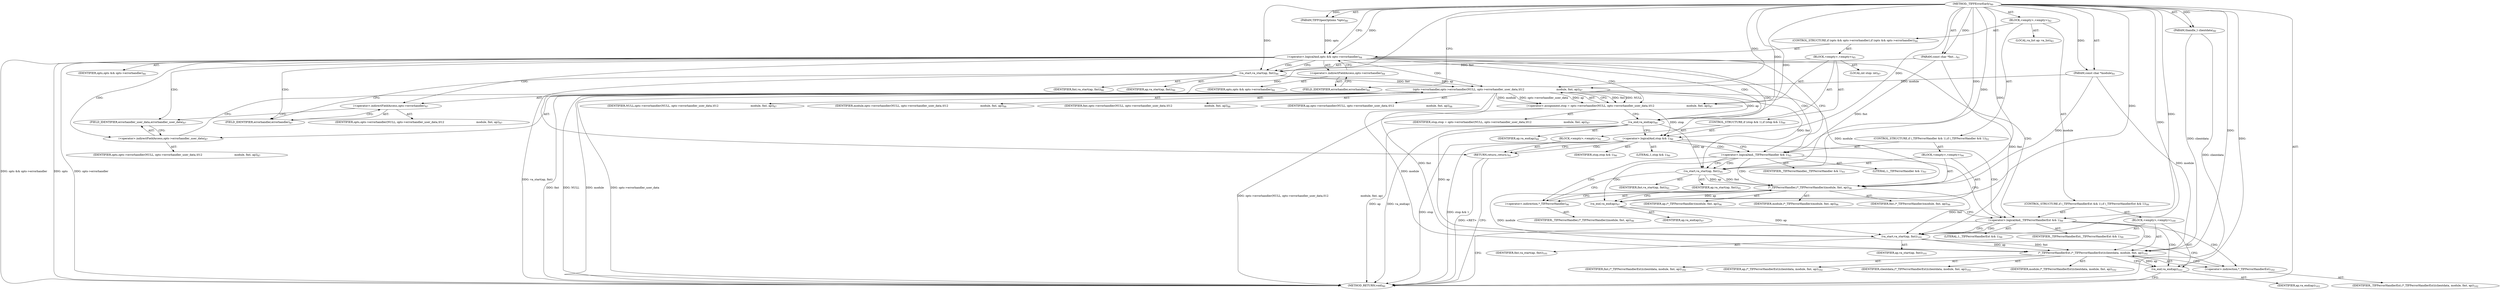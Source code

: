 digraph "_TIFFErrorEarly" {  
"10754" [label = <(METHOD,_TIFFErrorEarly)<SUB>80</SUB>> ]
"10755" [label = <(PARAM,TIFFOpenOptions *opts)<SUB>80</SUB>> ]
"10756" [label = <(PARAM,thandle_t clientdata)<SUB>80</SUB>> ]
"10757" [label = <(PARAM,const char *module)<SUB>81</SUB>> ]
"10758" [label = <(PARAM,const char *fmt...)<SUB>81</SUB>> ]
"10759" [label = <(BLOCK,&lt;empty&gt;,&lt;empty&gt;)<SUB>82</SUB>> ]
"10760" [label = <(LOCAL,va_list ap: va_list)<SUB>83</SUB>> ]
"10761" [label = <(CONTROL_STRUCTURE,if (opts &amp;&amp; opts-&gt;errorhandler),if (opts &amp;&amp; opts-&gt;errorhandler))<SUB>84</SUB>> ]
"10762" [label = <(&lt;operator&gt;.logicalAnd,opts &amp;&amp; opts-&gt;errorhandler)<SUB>84</SUB>> ]
"10763" [label = <(IDENTIFIER,opts,opts &amp;&amp; opts-&gt;errorhandler)<SUB>84</SUB>> ]
"10764" [label = <(&lt;operator&gt;.indirectFieldAccess,opts-&gt;errorhandler)<SUB>84</SUB>> ]
"10765" [label = <(IDENTIFIER,opts,opts &amp;&amp; opts-&gt;errorhandler)<SUB>84</SUB>> ]
"10766" [label = <(FIELD_IDENTIFIER,errorhandler,errorhandler)<SUB>84</SUB>> ]
"10767" [label = <(BLOCK,&lt;empty&gt;,&lt;empty&gt;)<SUB>85</SUB>> ]
"10768" [label = <(va_start,va_start(ap, fmt))<SUB>86</SUB>> ]
"10769" [label = <(IDENTIFIER,ap,va_start(ap, fmt))<SUB>86</SUB>> ]
"10770" [label = <(IDENTIFIER,fmt,va_start(ap, fmt))<SUB>86</SUB>> ]
"10771" [label = <(LOCAL,int stop: int)<SUB>87</SUB>> ]
"10772" [label = <(&lt;operator&gt;.assignment,stop = opts-&gt;errorhandler(NULL, opts-&gt;errorhandler_user_data,\012                                      module, fmt, ap))<SUB>87</SUB>> ]
"10773" [label = <(IDENTIFIER,stop,stop = opts-&gt;errorhandler(NULL, opts-&gt;errorhandler_user_data,\012                                      module, fmt, ap))<SUB>87</SUB>> ]
"10774" [label = <(opts-&gt;errorhandler,opts-&gt;errorhandler(NULL, opts-&gt;errorhandler_user_data,\012                                      module, fmt, ap))<SUB>87</SUB>> ]
"10775" [label = <(&lt;operator&gt;.indirectFieldAccess,opts-&gt;errorhandler)<SUB>87</SUB>> ]
"10776" [label = <(IDENTIFIER,opts,opts-&gt;errorhandler(NULL, opts-&gt;errorhandler_user_data,\012                                      module, fmt, ap))<SUB>87</SUB>> ]
"10777" [label = <(FIELD_IDENTIFIER,errorhandler,errorhandler)<SUB>87</SUB>> ]
"10778" [label = <(IDENTIFIER,NULL,opts-&gt;errorhandler(NULL, opts-&gt;errorhandler_user_data,\012                                      module, fmt, ap))<SUB>87</SUB>> ]
"10779" [label = <(&lt;operator&gt;.indirectFieldAccess,opts-&gt;errorhandler_user_data)<SUB>87</SUB>> ]
"10780" [label = <(IDENTIFIER,opts,opts-&gt;errorhandler(NULL, opts-&gt;errorhandler_user_data,\012                                      module, fmt, ap))<SUB>87</SUB>> ]
"10781" [label = <(FIELD_IDENTIFIER,errorhandler_user_data,errorhandler_user_data)<SUB>87</SUB>> ]
"10782" [label = <(IDENTIFIER,module,opts-&gt;errorhandler(NULL, opts-&gt;errorhandler_user_data,\012                                      module, fmt, ap))<SUB>88</SUB>> ]
"10783" [label = <(IDENTIFIER,fmt,opts-&gt;errorhandler(NULL, opts-&gt;errorhandler_user_data,\012                                      module, fmt, ap))<SUB>88</SUB>> ]
"10784" [label = <(IDENTIFIER,ap,opts-&gt;errorhandler(NULL, opts-&gt;errorhandler_user_data,\012                                      module, fmt, ap))<SUB>88</SUB>> ]
"10785" [label = <(va_end,va_end(ap))<SUB>89</SUB>> ]
"10786" [label = <(IDENTIFIER,ap,va_end(ap))<SUB>89</SUB>> ]
"10787" [label = <(CONTROL_STRUCTURE,if (stop &amp;&amp; 1),if (stop &amp;&amp; 1))<SUB>90</SUB>> ]
"10788" [label = <(&lt;operator&gt;.logicalAnd,stop &amp;&amp; 1)<SUB>90</SUB>> ]
"10789" [label = <(IDENTIFIER,stop,stop &amp;&amp; 1)<SUB>90</SUB>> ]
"10790" [label = <(LITERAL,1,stop &amp;&amp; 1)<SUB>90</SUB>> ]
"10791" [label = <(BLOCK,&lt;empty&gt;,&lt;empty&gt;)<SUB>91</SUB>> ]
"10792" [label = <(RETURN,return;,return;)<SUB>91</SUB>> ]
"10793" [label = <(CONTROL_STRUCTURE,if (_TIFFerrorHandler &amp;&amp; 1),if (_TIFFerrorHandler &amp;&amp; 1))<SUB>93</SUB>> ]
"10794" [label = <(&lt;operator&gt;.logicalAnd,_TIFFerrorHandler &amp;&amp; 1)<SUB>93</SUB>> ]
"10795" [label = <(IDENTIFIER,_TIFFerrorHandler,_TIFFerrorHandler &amp;&amp; 1)<SUB>93</SUB>> ]
"10796" [label = <(LITERAL,1,_TIFFerrorHandler &amp;&amp; 1)<SUB>93</SUB>> ]
"10797" [label = <(BLOCK,&lt;empty&gt;,&lt;empty&gt;)<SUB>94</SUB>> ]
"10798" [label = <(va_start,va_start(ap, fmt))<SUB>95</SUB>> ]
"10799" [label = <(IDENTIFIER,ap,va_start(ap, fmt))<SUB>95</SUB>> ]
"10800" [label = <(IDENTIFIER,fmt,va_start(ap, fmt))<SUB>95</SUB>> ]
"10801" [label = <(*_TIFFerrorHandler,(*_TIFFerrorHandler)(module, fmt, ap))<SUB>96</SUB>> ]
"10802" [label = <(&lt;operator&gt;.indirection,*_TIFFerrorHandler)<SUB>96</SUB>> ]
"10803" [label = <(IDENTIFIER,_TIFFerrorHandler,(*_TIFFerrorHandler)(module, fmt, ap))<SUB>96</SUB>> ]
"10804" [label = <(IDENTIFIER,module,(*_TIFFerrorHandler)(module, fmt, ap))<SUB>96</SUB>> ]
"10805" [label = <(IDENTIFIER,fmt,(*_TIFFerrorHandler)(module, fmt, ap))<SUB>96</SUB>> ]
"10806" [label = <(IDENTIFIER,ap,(*_TIFFerrorHandler)(module, fmt, ap))<SUB>96</SUB>> ]
"10807" [label = <(va_end,va_end(ap))<SUB>97</SUB>> ]
"10808" [label = <(IDENTIFIER,ap,va_end(ap))<SUB>97</SUB>> ]
"10809" [label = <(CONTROL_STRUCTURE,if (_TIFFerrorHandlerExt &amp;&amp; 1),if (_TIFFerrorHandlerExt &amp;&amp; 1))<SUB>99</SUB>> ]
"10810" [label = <(&lt;operator&gt;.logicalAnd,_TIFFerrorHandlerExt &amp;&amp; 1)<SUB>99</SUB>> ]
"10811" [label = <(IDENTIFIER,_TIFFerrorHandlerExt,_TIFFerrorHandlerExt &amp;&amp; 1)<SUB>99</SUB>> ]
"10812" [label = <(LITERAL,1,_TIFFerrorHandlerExt &amp;&amp; 1)<SUB>99</SUB>> ]
"10813" [label = <(BLOCK,&lt;empty&gt;,&lt;empty&gt;)<SUB>100</SUB>> ]
"10814" [label = <(va_start,va_start(ap, fmt))<SUB>101</SUB>> ]
"10815" [label = <(IDENTIFIER,ap,va_start(ap, fmt))<SUB>101</SUB>> ]
"10816" [label = <(IDENTIFIER,fmt,va_start(ap, fmt))<SUB>101</SUB>> ]
"10817" [label = <(*_TIFFerrorHandlerExt,(*_TIFFerrorHandlerExt)(clientdata, module, fmt, ap))<SUB>102</SUB>> ]
"10818" [label = <(&lt;operator&gt;.indirection,*_TIFFerrorHandlerExt)<SUB>102</SUB>> ]
"10819" [label = <(IDENTIFIER,_TIFFerrorHandlerExt,(*_TIFFerrorHandlerExt)(clientdata, module, fmt, ap))<SUB>102</SUB>> ]
"10820" [label = <(IDENTIFIER,clientdata,(*_TIFFerrorHandlerExt)(clientdata, module, fmt, ap))<SUB>102</SUB>> ]
"10821" [label = <(IDENTIFIER,module,(*_TIFFerrorHandlerExt)(clientdata, module, fmt, ap))<SUB>102</SUB>> ]
"10822" [label = <(IDENTIFIER,fmt,(*_TIFFerrorHandlerExt)(clientdata, module, fmt, ap))<SUB>102</SUB>> ]
"10823" [label = <(IDENTIFIER,ap,(*_TIFFerrorHandlerExt)(clientdata, module, fmt, ap))<SUB>102</SUB>> ]
"10824" [label = <(va_end,va_end(ap))<SUB>103</SUB>> ]
"10825" [label = <(IDENTIFIER,ap,va_end(ap))<SUB>103</SUB>> ]
"10826" [label = <(METHOD_RETURN,void)<SUB>80</SUB>> ]
  "10754" -> "10755"  [ label = "AST: "] 
  "10754" -> "10756"  [ label = "AST: "] 
  "10754" -> "10757"  [ label = "AST: "] 
  "10754" -> "10758"  [ label = "AST: "] 
  "10754" -> "10759"  [ label = "AST: "] 
  "10754" -> "10826"  [ label = "AST: "] 
  "10759" -> "10760"  [ label = "AST: "] 
  "10759" -> "10761"  [ label = "AST: "] 
  "10759" -> "10793"  [ label = "AST: "] 
  "10759" -> "10809"  [ label = "AST: "] 
  "10761" -> "10762"  [ label = "AST: "] 
  "10761" -> "10767"  [ label = "AST: "] 
  "10762" -> "10763"  [ label = "AST: "] 
  "10762" -> "10764"  [ label = "AST: "] 
  "10764" -> "10765"  [ label = "AST: "] 
  "10764" -> "10766"  [ label = "AST: "] 
  "10767" -> "10768"  [ label = "AST: "] 
  "10767" -> "10771"  [ label = "AST: "] 
  "10767" -> "10772"  [ label = "AST: "] 
  "10767" -> "10785"  [ label = "AST: "] 
  "10767" -> "10787"  [ label = "AST: "] 
  "10768" -> "10769"  [ label = "AST: "] 
  "10768" -> "10770"  [ label = "AST: "] 
  "10772" -> "10773"  [ label = "AST: "] 
  "10772" -> "10774"  [ label = "AST: "] 
  "10774" -> "10775"  [ label = "AST: "] 
  "10774" -> "10778"  [ label = "AST: "] 
  "10774" -> "10779"  [ label = "AST: "] 
  "10774" -> "10782"  [ label = "AST: "] 
  "10774" -> "10783"  [ label = "AST: "] 
  "10774" -> "10784"  [ label = "AST: "] 
  "10775" -> "10776"  [ label = "AST: "] 
  "10775" -> "10777"  [ label = "AST: "] 
  "10779" -> "10780"  [ label = "AST: "] 
  "10779" -> "10781"  [ label = "AST: "] 
  "10785" -> "10786"  [ label = "AST: "] 
  "10787" -> "10788"  [ label = "AST: "] 
  "10787" -> "10791"  [ label = "AST: "] 
  "10788" -> "10789"  [ label = "AST: "] 
  "10788" -> "10790"  [ label = "AST: "] 
  "10791" -> "10792"  [ label = "AST: "] 
  "10793" -> "10794"  [ label = "AST: "] 
  "10793" -> "10797"  [ label = "AST: "] 
  "10794" -> "10795"  [ label = "AST: "] 
  "10794" -> "10796"  [ label = "AST: "] 
  "10797" -> "10798"  [ label = "AST: "] 
  "10797" -> "10801"  [ label = "AST: "] 
  "10797" -> "10807"  [ label = "AST: "] 
  "10798" -> "10799"  [ label = "AST: "] 
  "10798" -> "10800"  [ label = "AST: "] 
  "10801" -> "10802"  [ label = "AST: "] 
  "10801" -> "10804"  [ label = "AST: "] 
  "10801" -> "10805"  [ label = "AST: "] 
  "10801" -> "10806"  [ label = "AST: "] 
  "10802" -> "10803"  [ label = "AST: "] 
  "10807" -> "10808"  [ label = "AST: "] 
  "10809" -> "10810"  [ label = "AST: "] 
  "10809" -> "10813"  [ label = "AST: "] 
  "10810" -> "10811"  [ label = "AST: "] 
  "10810" -> "10812"  [ label = "AST: "] 
  "10813" -> "10814"  [ label = "AST: "] 
  "10813" -> "10817"  [ label = "AST: "] 
  "10813" -> "10824"  [ label = "AST: "] 
  "10814" -> "10815"  [ label = "AST: "] 
  "10814" -> "10816"  [ label = "AST: "] 
  "10817" -> "10818"  [ label = "AST: "] 
  "10817" -> "10820"  [ label = "AST: "] 
  "10817" -> "10821"  [ label = "AST: "] 
  "10817" -> "10822"  [ label = "AST: "] 
  "10817" -> "10823"  [ label = "AST: "] 
  "10818" -> "10819"  [ label = "AST: "] 
  "10824" -> "10825"  [ label = "AST: "] 
  "10762" -> "10768"  [ label = "CFG: "] 
  "10762" -> "10794"  [ label = "CFG: "] 
  "10794" -> "10798"  [ label = "CFG: "] 
  "10794" -> "10810"  [ label = "CFG: "] 
  "10810" -> "10826"  [ label = "CFG: "] 
  "10810" -> "10814"  [ label = "CFG: "] 
  "10764" -> "10762"  [ label = "CFG: "] 
  "10768" -> "10777"  [ label = "CFG: "] 
  "10772" -> "10785"  [ label = "CFG: "] 
  "10785" -> "10788"  [ label = "CFG: "] 
  "10798" -> "10802"  [ label = "CFG: "] 
  "10801" -> "10807"  [ label = "CFG: "] 
  "10807" -> "10810"  [ label = "CFG: "] 
  "10814" -> "10818"  [ label = "CFG: "] 
  "10817" -> "10824"  [ label = "CFG: "] 
  "10824" -> "10826"  [ label = "CFG: "] 
  "10766" -> "10764"  [ label = "CFG: "] 
  "10774" -> "10772"  [ label = "CFG: "] 
  "10788" -> "10792"  [ label = "CFG: "] 
  "10788" -> "10794"  [ label = "CFG: "] 
  "10802" -> "10801"  [ label = "CFG: "] 
  "10818" -> "10817"  [ label = "CFG: "] 
  "10775" -> "10781"  [ label = "CFG: "] 
  "10779" -> "10774"  [ label = "CFG: "] 
  "10792" -> "10826"  [ label = "CFG: "] 
  "10777" -> "10775"  [ label = "CFG: "] 
  "10781" -> "10779"  [ label = "CFG: "] 
  "10754" -> "10762"  [ label = "CFG: "] 
  "10754" -> "10766"  [ label = "CFG: "] 
  "10792" -> "10826"  [ label = "DDG: &lt;RET&gt;"] 
  "10756" -> "10826"  [ label = "DDG: clientdata"] 
  "10762" -> "10826"  [ label = "DDG: opts"] 
  "10762" -> "10826"  [ label = "DDG: opts-&gt;errorhandler"] 
  "10762" -> "10826"  [ label = "DDG: opts &amp;&amp; opts-&gt;errorhandler"] 
  "10768" -> "10826"  [ label = "DDG: va_start(ap, fmt)"] 
  "10774" -> "10826"  [ label = "DDG: opts-&gt;errorhandler_user_data"] 
  "10774" -> "10826"  [ label = "DDG: module"] 
  "10774" -> "10826"  [ label = "DDG: fmt"] 
  "10772" -> "10826"  [ label = "DDG: opts-&gt;errorhandler(NULL, opts-&gt;errorhandler_user_data,\012                                      module, fmt, ap)"] 
  "10785" -> "10826"  [ label = "DDG: ap"] 
  "10785" -> "10826"  [ label = "DDG: va_end(ap)"] 
  "10788" -> "10826"  [ label = "DDG: stop"] 
  "10788" -> "10826"  [ label = "DDG: stop &amp;&amp; 1"] 
  "10774" -> "10826"  [ label = "DDG: NULL"] 
  "10754" -> "10755"  [ label = "DDG: "] 
  "10754" -> "10756"  [ label = "DDG: "] 
  "10754" -> "10757"  [ label = "DDG: "] 
  "10754" -> "10758"  [ label = "DDG: "] 
  "10755" -> "10762"  [ label = "DDG: opts"] 
  "10754" -> "10762"  [ label = "DDG: "] 
  "10774" -> "10772"  [ label = "DDG: fmt"] 
  "10774" -> "10772"  [ label = "DDG: ap"] 
  "10774" -> "10772"  [ label = "DDG: NULL"] 
  "10774" -> "10772"  [ label = "DDG: module"] 
  "10774" -> "10772"  [ label = "DDG: opts-&gt;errorhandler_user_data"] 
  "10754" -> "10794"  [ label = "DDG: "] 
  "10754" -> "10810"  [ label = "DDG: "] 
  "10754" -> "10768"  [ label = "DDG: "] 
  "10758" -> "10768"  [ label = "DDG: fmt"] 
  "10754" -> "10772"  [ label = "DDG: "] 
  "10774" -> "10785"  [ label = "DDG: ap"] 
  "10754" -> "10785"  [ label = "DDG: "] 
  "10785" -> "10798"  [ label = "DDG: ap"] 
  "10754" -> "10798"  [ label = "DDG: "] 
  "10774" -> "10798"  [ label = "DDG: fmt"] 
  "10758" -> "10798"  [ label = "DDG: fmt"] 
  "10774" -> "10801"  [ label = "DDG: module"] 
  "10757" -> "10801"  [ label = "DDG: module"] 
  "10754" -> "10801"  [ label = "DDG: "] 
  "10798" -> "10801"  [ label = "DDG: fmt"] 
  "10798" -> "10801"  [ label = "DDG: ap"] 
  "10801" -> "10807"  [ label = "DDG: ap"] 
  "10754" -> "10807"  [ label = "DDG: "] 
  "10785" -> "10814"  [ label = "DDG: ap"] 
  "10807" -> "10814"  [ label = "DDG: ap"] 
  "10754" -> "10814"  [ label = "DDG: "] 
  "10774" -> "10814"  [ label = "DDG: fmt"] 
  "10801" -> "10814"  [ label = "DDG: fmt"] 
  "10758" -> "10814"  [ label = "DDG: fmt"] 
  "10756" -> "10817"  [ label = "DDG: clientdata"] 
  "10754" -> "10817"  [ label = "DDG: "] 
  "10774" -> "10817"  [ label = "DDG: module"] 
  "10801" -> "10817"  [ label = "DDG: module"] 
  "10757" -> "10817"  [ label = "DDG: module"] 
  "10814" -> "10817"  [ label = "DDG: fmt"] 
  "10814" -> "10817"  [ label = "DDG: ap"] 
  "10817" -> "10824"  [ label = "DDG: ap"] 
  "10754" -> "10824"  [ label = "DDG: "] 
  "10754" -> "10774"  [ label = "DDG: "] 
  "10757" -> "10774"  [ label = "DDG: module"] 
  "10768" -> "10774"  [ label = "DDG: fmt"] 
  "10768" -> "10774"  [ label = "DDG: ap"] 
  "10772" -> "10788"  [ label = "DDG: stop"] 
  "10754" -> "10788"  [ label = "DDG: "] 
  "10754" -> "10792"  [ label = "DDG: "] 
  "10762" -> "10785"  [ label = "CDG: "] 
  "10762" -> "10777"  [ label = "CDG: "] 
  "10762" -> "10768"  [ label = "CDG: "] 
  "10762" -> "10810"  [ label = "CDG: "] 
  "10762" -> "10781"  [ label = "CDG: "] 
  "10762" -> "10775"  [ label = "CDG: "] 
  "10762" -> "10794"  [ label = "CDG: "] 
  "10762" -> "10772"  [ label = "CDG: "] 
  "10762" -> "10779"  [ label = "CDG: "] 
  "10762" -> "10788"  [ label = "CDG: "] 
  "10762" -> "10774"  [ label = "CDG: "] 
  "10794" -> "10801"  [ label = "CDG: "] 
  "10794" -> "10807"  [ label = "CDG: "] 
  "10794" -> "10802"  [ label = "CDG: "] 
  "10794" -> "10798"  [ label = "CDG: "] 
  "10810" -> "10824"  [ label = "CDG: "] 
  "10810" -> "10817"  [ label = "CDG: "] 
  "10810" -> "10814"  [ label = "CDG: "] 
  "10810" -> "10818"  [ label = "CDG: "] 
  "10788" -> "10792"  [ label = "CDG: "] 
  "10788" -> "10810"  [ label = "CDG: "] 
  "10788" -> "10794"  [ label = "CDG: "] 
}
